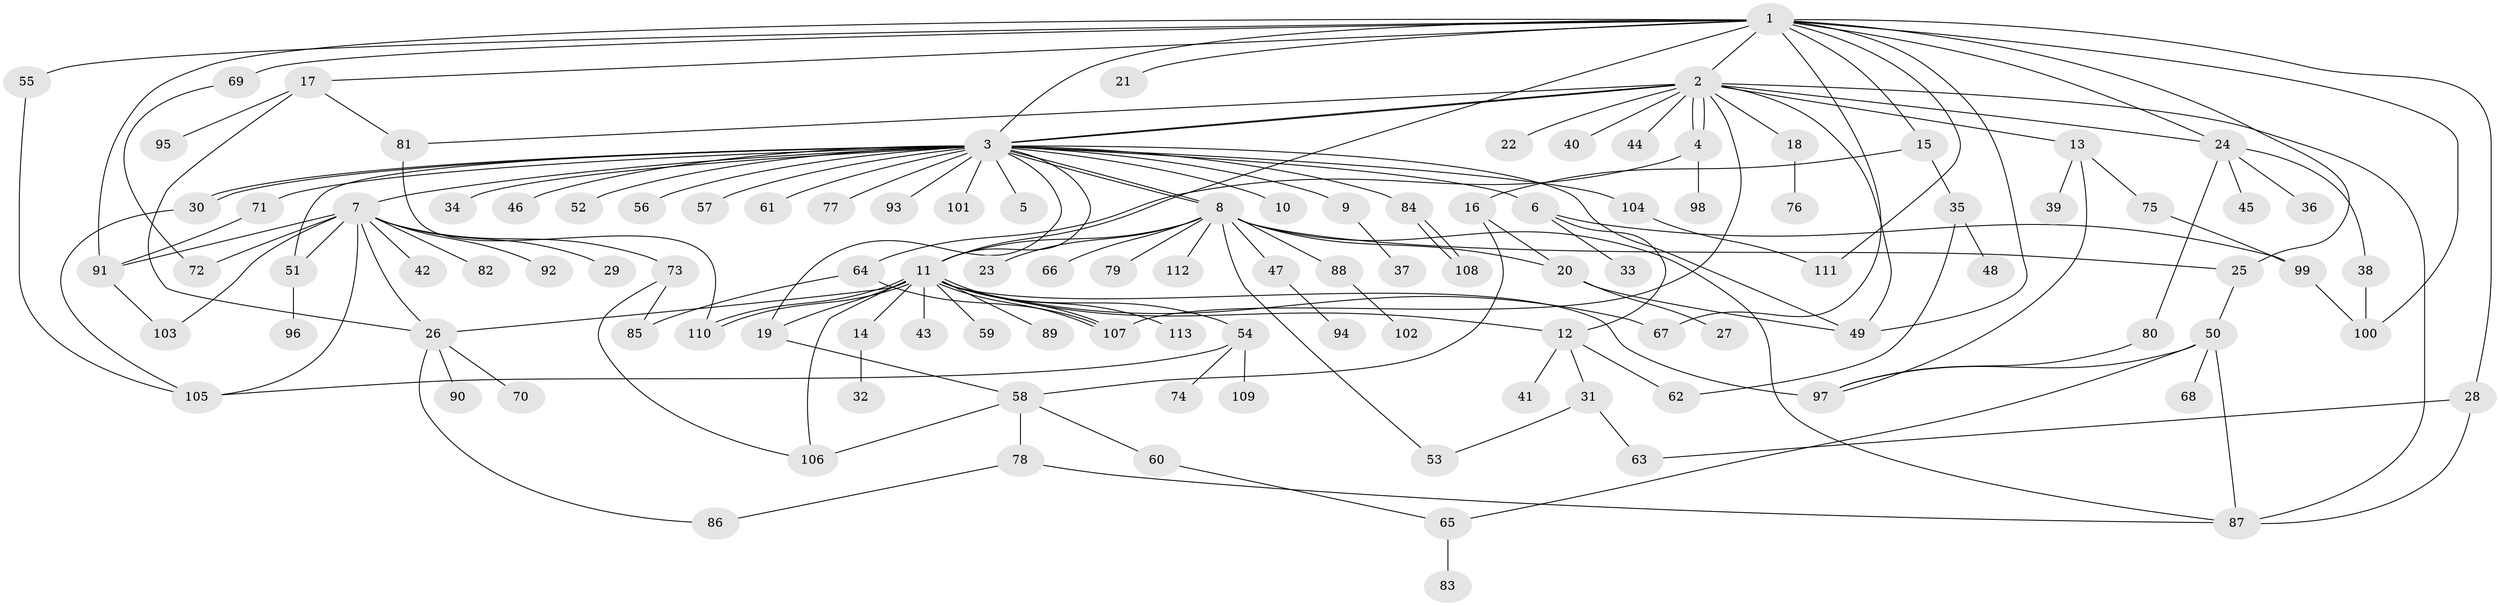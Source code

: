 // coarse degree distribution, {1: 0.8214285714285714, 8: 0.017857142857142856, 2: 0.03571428571428571, 3: 0.05357142857142857, 14: 0.017857142857142856, 12: 0.017857142857142856, 9: 0.017857142857142856, 24: 0.017857142857142856}
// Generated by graph-tools (version 1.1) at 2025/51/03/04/25 21:51:01]
// undirected, 113 vertices, 165 edges
graph export_dot {
graph [start="1"]
  node [color=gray90,style=filled];
  1;
  2;
  3;
  4;
  5;
  6;
  7;
  8;
  9;
  10;
  11;
  12;
  13;
  14;
  15;
  16;
  17;
  18;
  19;
  20;
  21;
  22;
  23;
  24;
  25;
  26;
  27;
  28;
  29;
  30;
  31;
  32;
  33;
  34;
  35;
  36;
  37;
  38;
  39;
  40;
  41;
  42;
  43;
  44;
  45;
  46;
  47;
  48;
  49;
  50;
  51;
  52;
  53;
  54;
  55;
  56;
  57;
  58;
  59;
  60;
  61;
  62;
  63;
  64;
  65;
  66;
  67;
  68;
  69;
  70;
  71;
  72;
  73;
  74;
  75;
  76;
  77;
  78;
  79;
  80;
  81;
  82;
  83;
  84;
  85;
  86;
  87;
  88;
  89;
  90;
  91;
  92;
  93;
  94;
  95;
  96;
  97;
  98;
  99;
  100;
  101;
  102;
  103;
  104;
  105;
  106;
  107;
  108;
  109;
  110;
  111;
  112;
  113;
  1 -- 2;
  1 -- 3;
  1 -- 11;
  1 -- 15;
  1 -- 17;
  1 -- 21;
  1 -- 24;
  1 -- 25;
  1 -- 28;
  1 -- 49;
  1 -- 55;
  1 -- 67;
  1 -- 69;
  1 -- 91;
  1 -- 100;
  1 -- 111;
  2 -- 3;
  2 -- 3;
  2 -- 4;
  2 -- 4;
  2 -- 13;
  2 -- 18;
  2 -- 22;
  2 -- 24;
  2 -- 40;
  2 -- 44;
  2 -- 49;
  2 -- 81;
  2 -- 87;
  2 -- 107;
  3 -- 5;
  3 -- 6;
  3 -- 7;
  3 -- 8;
  3 -- 8;
  3 -- 9;
  3 -- 10;
  3 -- 11;
  3 -- 19;
  3 -- 30;
  3 -- 30;
  3 -- 34;
  3 -- 46;
  3 -- 49;
  3 -- 51;
  3 -- 52;
  3 -- 56;
  3 -- 57;
  3 -- 61;
  3 -- 71;
  3 -- 77;
  3 -- 84;
  3 -- 93;
  3 -- 101;
  3 -- 104;
  4 -- 64;
  4 -- 98;
  6 -- 12;
  6 -- 33;
  6 -- 99;
  7 -- 26;
  7 -- 29;
  7 -- 42;
  7 -- 51;
  7 -- 72;
  7 -- 73;
  7 -- 82;
  7 -- 91;
  7 -- 92;
  7 -- 103;
  7 -- 105;
  8 -- 11;
  8 -- 20;
  8 -- 23;
  8 -- 25;
  8 -- 47;
  8 -- 53;
  8 -- 66;
  8 -- 79;
  8 -- 87;
  8 -- 88;
  8 -- 112;
  9 -- 37;
  11 -- 12;
  11 -- 14;
  11 -- 19;
  11 -- 26;
  11 -- 43;
  11 -- 54;
  11 -- 59;
  11 -- 67;
  11 -- 89;
  11 -- 97;
  11 -- 106;
  11 -- 107;
  11 -- 107;
  11 -- 110;
  11 -- 110;
  11 -- 113;
  12 -- 31;
  12 -- 41;
  12 -- 62;
  13 -- 39;
  13 -- 75;
  13 -- 97;
  14 -- 32;
  15 -- 16;
  15 -- 35;
  16 -- 20;
  16 -- 58;
  17 -- 26;
  17 -- 81;
  17 -- 95;
  18 -- 76;
  19 -- 58;
  20 -- 27;
  20 -- 49;
  24 -- 36;
  24 -- 38;
  24 -- 45;
  24 -- 80;
  25 -- 50;
  26 -- 70;
  26 -- 86;
  26 -- 90;
  28 -- 63;
  28 -- 87;
  30 -- 105;
  31 -- 53;
  31 -- 63;
  35 -- 48;
  35 -- 62;
  38 -- 100;
  47 -- 94;
  50 -- 65;
  50 -- 68;
  50 -- 87;
  50 -- 97;
  51 -- 96;
  54 -- 74;
  54 -- 105;
  54 -- 109;
  55 -- 105;
  58 -- 60;
  58 -- 78;
  58 -- 106;
  60 -- 65;
  64 -- 85;
  64 -- 107;
  65 -- 83;
  69 -- 72;
  71 -- 91;
  73 -- 85;
  73 -- 106;
  75 -- 99;
  78 -- 86;
  78 -- 87;
  80 -- 97;
  81 -- 110;
  84 -- 108;
  84 -- 108;
  88 -- 102;
  91 -- 103;
  99 -- 100;
  104 -- 111;
}

